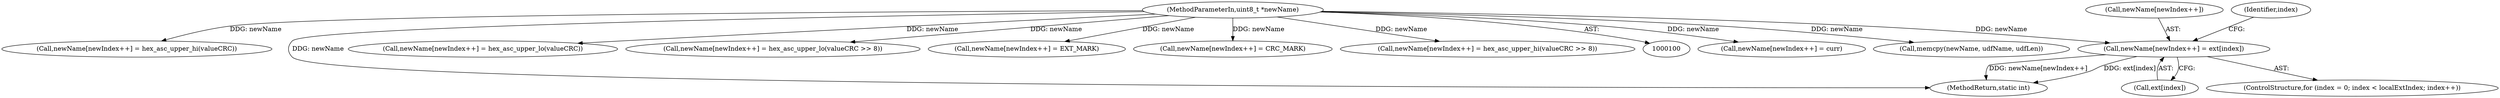 digraph "0_linux_0e5cc9a40ada6046e6bc3bdfcd0c0d7e4b706b14_4@array" {
"1000446" [label="(Call,newName[newIndex++] = ext[index])"];
"1000101" [label="(MethodParameterIn,uint8_t *newName)"];
"1000254" [label="(Call,newName[newIndex++] = curr)"];
"1000157" [label="(Call,memcpy(newName, udfName, udfLen))"];
"1000451" [label="(Call,ext[index])"];
"1000414" [label="(Call,newName[newIndex++] = hex_asc_upper_hi(valueCRC))"];
"1000446" [label="(Call,newName[newIndex++] = ext[index])"];
"1000456" [label="(MethodReturn,static int)"];
"1000421" [label="(Call,newName[newIndex++] = hex_asc_upper_lo(valueCRC))"];
"1000437" [label="(ControlStructure,for (index = 0; index < localExtIndex; index++))"];
"1000405" [label="(Call,newName[newIndex++] = hex_asc_upper_lo(valueCRC >> 8))"];
"1000431" [label="(Call,newName[newIndex++] = EXT_MARK)"];
"1000447" [label="(Call,newName[newIndex++])"];
"1000101" [label="(MethodParameterIn,uint8_t *newName)"];
"1000384" [label="(Call,newName[newIndex++] = CRC_MARK)"];
"1000396" [label="(Call,newName[newIndex++] = hex_asc_upper_hi(valueCRC >> 8))"];
"1000445" [label="(Identifier,index)"];
"1000446" -> "1000437"  [label="AST: "];
"1000446" -> "1000451"  [label="CFG: "];
"1000447" -> "1000446"  [label="AST: "];
"1000451" -> "1000446"  [label="AST: "];
"1000445" -> "1000446"  [label="CFG: "];
"1000446" -> "1000456"  [label="DDG: newName[newIndex++]"];
"1000446" -> "1000456"  [label="DDG: ext[index]"];
"1000101" -> "1000446"  [label="DDG: newName"];
"1000101" -> "1000100"  [label="AST: "];
"1000101" -> "1000456"  [label="DDG: newName"];
"1000101" -> "1000157"  [label="DDG: newName"];
"1000101" -> "1000254"  [label="DDG: newName"];
"1000101" -> "1000384"  [label="DDG: newName"];
"1000101" -> "1000396"  [label="DDG: newName"];
"1000101" -> "1000405"  [label="DDG: newName"];
"1000101" -> "1000414"  [label="DDG: newName"];
"1000101" -> "1000421"  [label="DDG: newName"];
"1000101" -> "1000431"  [label="DDG: newName"];
}
